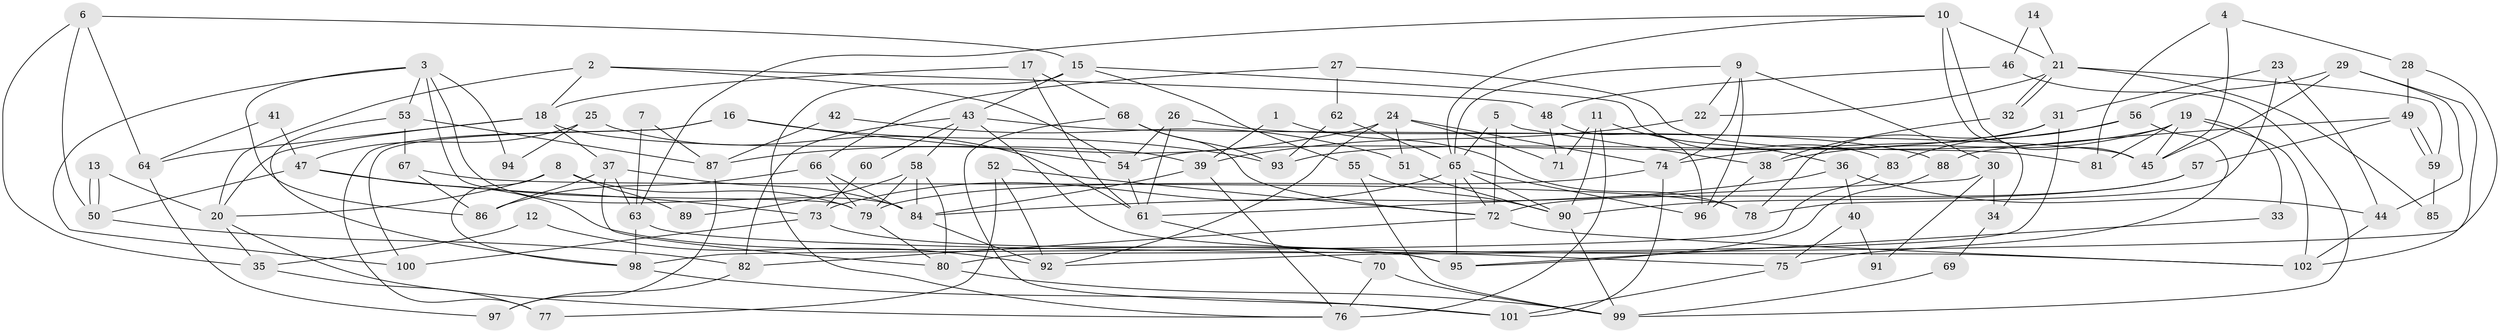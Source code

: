 // Generated by graph-tools (version 1.1) at 2025/02/03/09/25 03:02:14]
// undirected, 102 vertices, 204 edges
graph export_dot {
graph [start="1"]
  node [color=gray90,style=filled];
  1;
  2;
  3;
  4;
  5;
  6;
  7;
  8;
  9;
  10;
  11;
  12;
  13;
  14;
  15;
  16;
  17;
  18;
  19;
  20;
  21;
  22;
  23;
  24;
  25;
  26;
  27;
  28;
  29;
  30;
  31;
  32;
  33;
  34;
  35;
  36;
  37;
  38;
  39;
  40;
  41;
  42;
  43;
  44;
  45;
  46;
  47;
  48;
  49;
  50;
  51;
  52;
  53;
  54;
  55;
  56;
  57;
  58;
  59;
  60;
  61;
  62;
  63;
  64;
  65;
  66;
  67;
  68;
  69;
  70;
  71;
  72;
  73;
  74;
  75;
  76;
  77;
  78;
  79;
  80;
  81;
  82;
  83;
  84;
  85;
  86;
  87;
  88;
  89;
  90;
  91;
  92;
  93;
  94;
  95;
  96;
  97;
  98;
  99;
  100;
  101;
  102;
  1 -- 78;
  1 -- 39;
  2 -- 48;
  2 -- 20;
  2 -- 18;
  2 -- 54;
  3 -- 84;
  3 -- 86;
  3 -- 53;
  3 -- 79;
  3 -- 94;
  3 -- 100;
  4 -- 45;
  4 -- 81;
  4 -- 28;
  5 -- 72;
  5 -- 65;
  5 -- 38;
  6 -- 15;
  6 -- 64;
  6 -- 35;
  6 -- 50;
  7 -- 63;
  7 -- 87;
  8 -- 79;
  8 -- 98;
  8 -- 20;
  8 -- 89;
  9 -- 65;
  9 -- 74;
  9 -- 22;
  9 -- 30;
  9 -- 96;
  10 -- 65;
  10 -- 21;
  10 -- 34;
  10 -- 45;
  10 -- 63;
  11 -- 76;
  11 -- 36;
  11 -- 71;
  11 -- 90;
  12 -- 92;
  12 -- 35;
  13 -- 20;
  13 -- 50;
  13 -- 50;
  14 -- 46;
  14 -- 21;
  15 -- 76;
  15 -- 55;
  15 -- 43;
  15 -- 83;
  16 -- 77;
  16 -- 54;
  16 -- 93;
  16 -- 100;
  17 -- 18;
  17 -- 68;
  17 -- 61;
  18 -- 39;
  18 -- 20;
  18 -- 37;
  18 -- 64;
  19 -- 102;
  19 -- 38;
  19 -- 33;
  19 -- 45;
  19 -- 81;
  19 -- 93;
  20 -- 35;
  20 -- 76;
  21 -- 32;
  21 -- 32;
  21 -- 22;
  21 -- 59;
  21 -- 85;
  22 -- 39;
  23 -- 78;
  23 -- 44;
  23 -- 31;
  24 -- 74;
  24 -- 92;
  24 -- 51;
  24 -- 71;
  24 -- 87;
  25 -- 61;
  25 -- 47;
  25 -- 94;
  26 -- 88;
  26 -- 61;
  26 -- 54;
  27 -- 66;
  27 -- 62;
  27 -- 81;
  28 -- 49;
  28 -- 92;
  29 -- 45;
  29 -- 102;
  29 -- 44;
  29 -- 56;
  30 -- 61;
  30 -- 34;
  30 -- 91;
  31 -- 54;
  31 -- 78;
  31 -- 80;
  32 -- 38;
  33 -- 95;
  34 -- 69;
  35 -- 77;
  36 -- 84;
  36 -- 44;
  36 -- 40;
  37 -- 80;
  37 -- 63;
  37 -- 84;
  37 -- 86;
  38 -- 96;
  39 -- 84;
  39 -- 76;
  40 -- 75;
  40 -- 91;
  41 -- 64;
  41 -- 47;
  42 -- 51;
  42 -- 87;
  43 -- 45;
  43 -- 58;
  43 -- 60;
  43 -- 82;
  43 -- 102;
  44 -- 102;
  46 -- 99;
  46 -- 48;
  47 -- 50;
  47 -- 95;
  47 -- 73;
  48 -- 96;
  48 -- 71;
  49 -- 59;
  49 -- 59;
  49 -- 57;
  49 -- 88;
  50 -- 82;
  51 -- 90;
  52 -- 92;
  52 -- 72;
  52 -- 77;
  53 -- 98;
  53 -- 67;
  53 -- 87;
  54 -- 61;
  55 -- 99;
  55 -- 90;
  56 -- 83;
  56 -- 74;
  56 -- 75;
  57 -- 72;
  57 -- 90;
  58 -- 79;
  58 -- 80;
  58 -- 84;
  58 -- 89;
  59 -- 85;
  60 -- 73;
  61 -- 70;
  62 -- 93;
  62 -- 65;
  63 -- 75;
  63 -- 98;
  64 -- 97;
  65 -- 73;
  65 -- 72;
  65 -- 90;
  65 -- 95;
  65 -- 96;
  66 -- 79;
  66 -- 84;
  66 -- 86;
  67 -- 86;
  67 -- 78;
  68 -- 93;
  68 -- 101;
  68 -- 72;
  69 -- 99;
  70 -- 99;
  70 -- 76;
  72 -- 82;
  72 -- 102;
  73 -- 100;
  73 -- 95;
  74 -- 79;
  74 -- 101;
  75 -- 101;
  79 -- 80;
  80 -- 99;
  82 -- 97;
  83 -- 98;
  84 -- 92;
  87 -- 97;
  88 -- 95;
  90 -- 99;
  98 -- 101;
}
